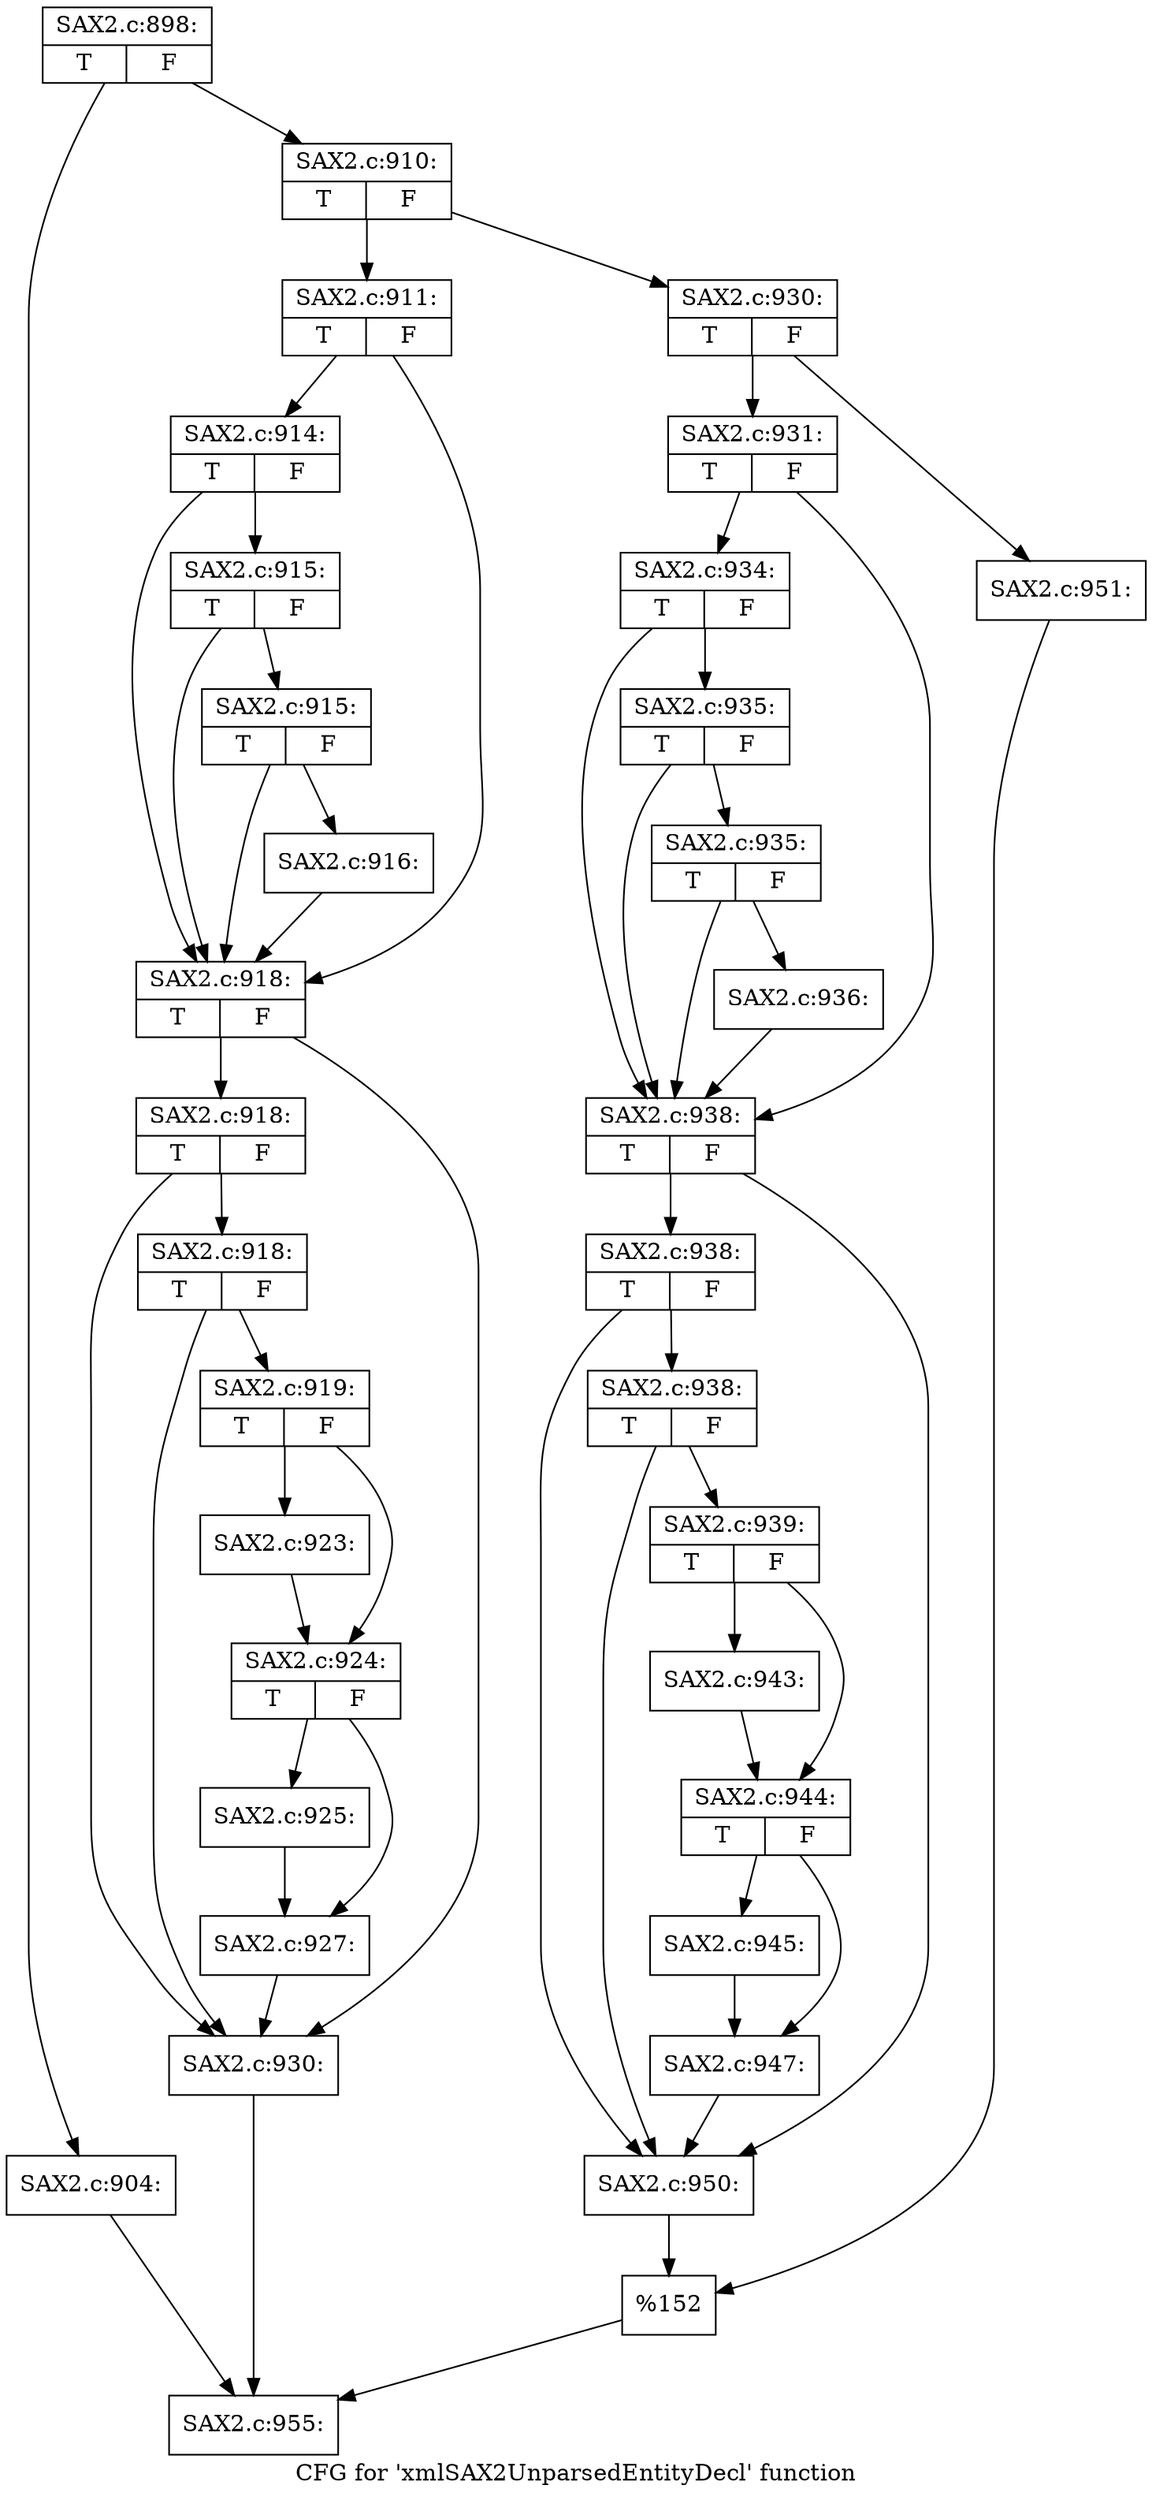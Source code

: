digraph "CFG for 'xmlSAX2UnparsedEntityDecl' function" {
	label="CFG for 'xmlSAX2UnparsedEntityDecl' function";

	Node0x4162db0 [shape=record,label="{SAX2.c:898:|{<s0>T|<s1>F}}"];
	Node0x4162db0 -> Node0x41aa7d0;
	Node0x4162db0 -> Node0x41aa820;
	Node0x41aa7d0 [shape=record,label="{SAX2.c:904:}"];
	Node0x41aa7d0 -> Node0x41aac20;
	Node0x41aa820 [shape=record,label="{SAX2.c:910:|{<s0>T|<s1>F}}"];
	Node0x41aa820 -> Node0x41aabd0;
	Node0x41aa820 -> Node0x41aac70;
	Node0x41aabd0 [shape=record,label="{SAX2.c:911:|{<s0>T|<s1>F}}"];
	Node0x41aabd0 -> Node0x41ab8e0;
	Node0x41aabd0 -> Node0x41ab790;
	Node0x41ab8e0 [shape=record,label="{SAX2.c:914:|{<s0>T|<s1>F}}"];
	Node0x41ab8e0 -> Node0x41ab860;
	Node0x41ab8e0 -> Node0x41ab790;
	Node0x41ab860 [shape=record,label="{SAX2.c:915:|{<s0>T|<s1>F}}"];
	Node0x41ab860 -> Node0x41ab7e0;
	Node0x41ab860 -> Node0x41ab790;
	Node0x41ab7e0 [shape=record,label="{SAX2.c:915:|{<s0>T|<s1>F}}"];
	Node0x41ab7e0 -> Node0x41ab740;
	Node0x41ab7e0 -> Node0x41ab790;
	Node0x41ab740 [shape=record,label="{SAX2.c:916:}"];
	Node0x41ab740 -> Node0x41ab790;
	Node0x41ab790 [shape=record,label="{SAX2.c:918:|{<s0>T|<s1>F}}"];
	Node0x41ab790 -> Node0x41acea0;
	Node0x41ab790 -> Node0x41acdd0;
	Node0x41acea0 [shape=record,label="{SAX2.c:918:|{<s0>T|<s1>F}}"];
	Node0x41acea0 -> Node0x41ace20;
	Node0x41acea0 -> Node0x41acdd0;
	Node0x41ace20 [shape=record,label="{SAX2.c:918:|{<s0>T|<s1>F}}"];
	Node0x41ace20 -> Node0x41acd80;
	Node0x41ace20 -> Node0x41acdd0;
	Node0x41acd80 [shape=record,label="{SAX2.c:919:|{<s0>T|<s1>F}}"];
	Node0x41acd80 -> Node0x41ade10;
	Node0x41acd80 -> Node0x41ade60;
	Node0x41ade10 [shape=record,label="{SAX2.c:923:}"];
	Node0x41ade10 -> Node0x41ade60;
	Node0x41ade60 [shape=record,label="{SAX2.c:924:|{<s0>T|<s1>F}}"];
	Node0x41ade60 -> Node0x41ae680;
	Node0x41ade60 -> Node0x41ae6d0;
	Node0x41ae680 [shape=record,label="{SAX2.c:925:}"];
	Node0x41ae680 -> Node0x41ae6d0;
	Node0x41ae6d0 [shape=record,label="{SAX2.c:927:}"];
	Node0x41ae6d0 -> Node0x41acdd0;
	Node0x41acdd0 [shape=record,label="{SAX2.c:930:}"];
	Node0x41acdd0 -> Node0x41aac20;
	Node0x41aac70 [shape=record,label="{SAX2.c:930:|{<s0>T|<s1>F}}"];
	Node0x41aac70 -> Node0x41af470;
	Node0x41aac70 -> Node0x41af510;
	Node0x41af470 [shape=record,label="{SAX2.c:931:|{<s0>T|<s1>F}}"];
	Node0x41af470 -> Node0x41b0180;
	Node0x41af470 -> Node0x41b0030;
	Node0x41b0180 [shape=record,label="{SAX2.c:934:|{<s0>T|<s1>F}}"];
	Node0x41b0180 -> Node0x41b0100;
	Node0x41b0180 -> Node0x41b0030;
	Node0x41b0100 [shape=record,label="{SAX2.c:935:|{<s0>T|<s1>F}}"];
	Node0x41b0100 -> Node0x41b0080;
	Node0x41b0100 -> Node0x41b0030;
	Node0x41b0080 [shape=record,label="{SAX2.c:935:|{<s0>T|<s1>F}}"];
	Node0x41b0080 -> Node0x41affe0;
	Node0x41b0080 -> Node0x41b0030;
	Node0x41affe0 [shape=record,label="{SAX2.c:936:}"];
	Node0x41affe0 -> Node0x41b0030;
	Node0x41b0030 [shape=record,label="{SAX2.c:938:|{<s0>T|<s1>F}}"];
	Node0x41b0030 -> Node0x41b1740;
	Node0x41b0030 -> Node0x41b1670;
	Node0x41b1740 [shape=record,label="{SAX2.c:938:|{<s0>T|<s1>F}}"];
	Node0x41b1740 -> Node0x41b16c0;
	Node0x41b1740 -> Node0x41b1670;
	Node0x41b16c0 [shape=record,label="{SAX2.c:938:|{<s0>T|<s1>F}}"];
	Node0x41b16c0 -> Node0x41b1620;
	Node0x41b16c0 -> Node0x41b1670;
	Node0x41b1620 [shape=record,label="{SAX2.c:939:|{<s0>T|<s1>F}}"];
	Node0x41b1620 -> Node0x4168a10;
	Node0x41b1620 -> Node0x4168a60;
	Node0x4168a10 [shape=record,label="{SAX2.c:943:}"];
	Node0x4168a10 -> Node0x4168a60;
	Node0x4168a60 [shape=record,label="{SAX2.c:944:|{<s0>T|<s1>F}}"];
	Node0x4168a60 -> Node0x41692e0;
	Node0x4168a60 -> Node0x4169330;
	Node0x41692e0 [shape=record,label="{SAX2.c:945:}"];
	Node0x41692e0 -> Node0x4169330;
	Node0x4169330 [shape=record,label="{SAX2.c:947:}"];
	Node0x4169330 -> Node0x41b1670;
	Node0x41b1670 [shape=record,label="{SAX2.c:950:}"];
	Node0x41b1670 -> Node0x41af4c0;
	Node0x41af510 [shape=record,label="{SAX2.c:951:}"];
	Node0x41af510 -> Node0x41af4c0;
	Node0x41af4c0 [shape=record,label="{%152}"];
	Node0x41af4c0 -> Node0x41aac20;
	Node0x41aac20 [shape=record,label="{SAX2.c:955:}"];
}
